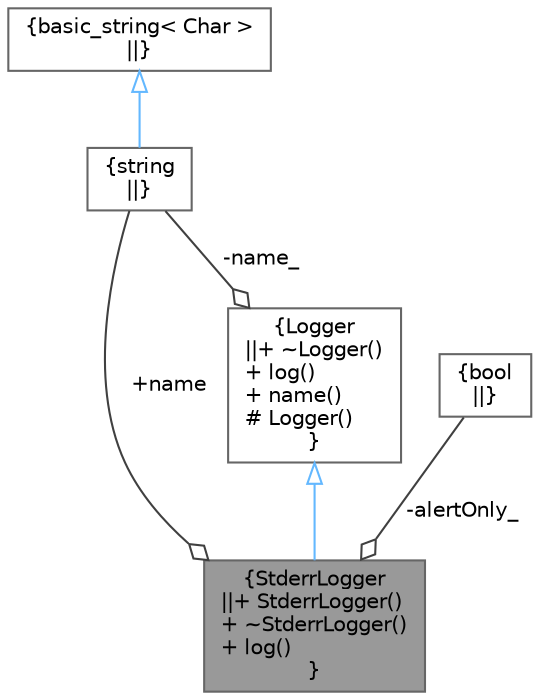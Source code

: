 digraph "StderrLogger"
{
 // INTERACTIVE_SVG=YES
 // LATEX_PDF_SIZE
  bgcolor="transparent";
  edge [fontname=Helvetica,fontsize=10,labelfontname=Helvetica,labelfontsize=10];
  node [fontname=Helvetica,fontsize=10,shape=box,height=0.2,width=0.4];
  Node1 [label="{StderrLogger\n||+ StderrLogger()\l+ ~StderrLogger()\l+ log()\l}",height=0.2,width=0.4,color="gray40", fillcolor="grey60", style="filled", fontcolor="black",tooltip="Stderr Logger."];
  Node2 -> Node1 [dir="back",color="steelblue1",style="solid",arrowtail="onormal"];
  Node2 [label="{Logger\n||+ ~Logger()\l+ log()\l+ name()\l# Logger()\l}",height=0.2,width=0.4,color="gray40", fillcolor="white", style="filled",URL="$classore_1_1data_1_1_logger.html",tooltip="The Base Custom Log Handler class."];
  Node3 -> Node2 [color="grey25",style="solid",label=" -name_" ,arrowhead="odiamond"];
  Node3 [label="{string\n||}",height=0.2,width=0.4,color="gray40", fillcolor="white", style="filled",tooltip=" "];
  Node4 -> Node3 [dir="back",color="steelblue1",style="solid",arrowtail="onormal"];
  Node4 [label="{basic_string\< Char \>\n||}",height=0.2,width=0.4,color="gray40", fillcolor="white", style="filled",tooltip=" "];
  Node3 -> Node1 [color="grey25",style="solid",label=" +name" ,arrowhead="odiamond"];
  Node5 -> Node1 [color="grey25",style="solid",label=" -alertOnly_" ,arrowhead="odiamond"];
  Node5 [label="{bool\n||}",height=0.2,width=0.4,color="gray40", fillcolor="white", style="filled",URL="$classbool.html",tooltip=" "];
}

